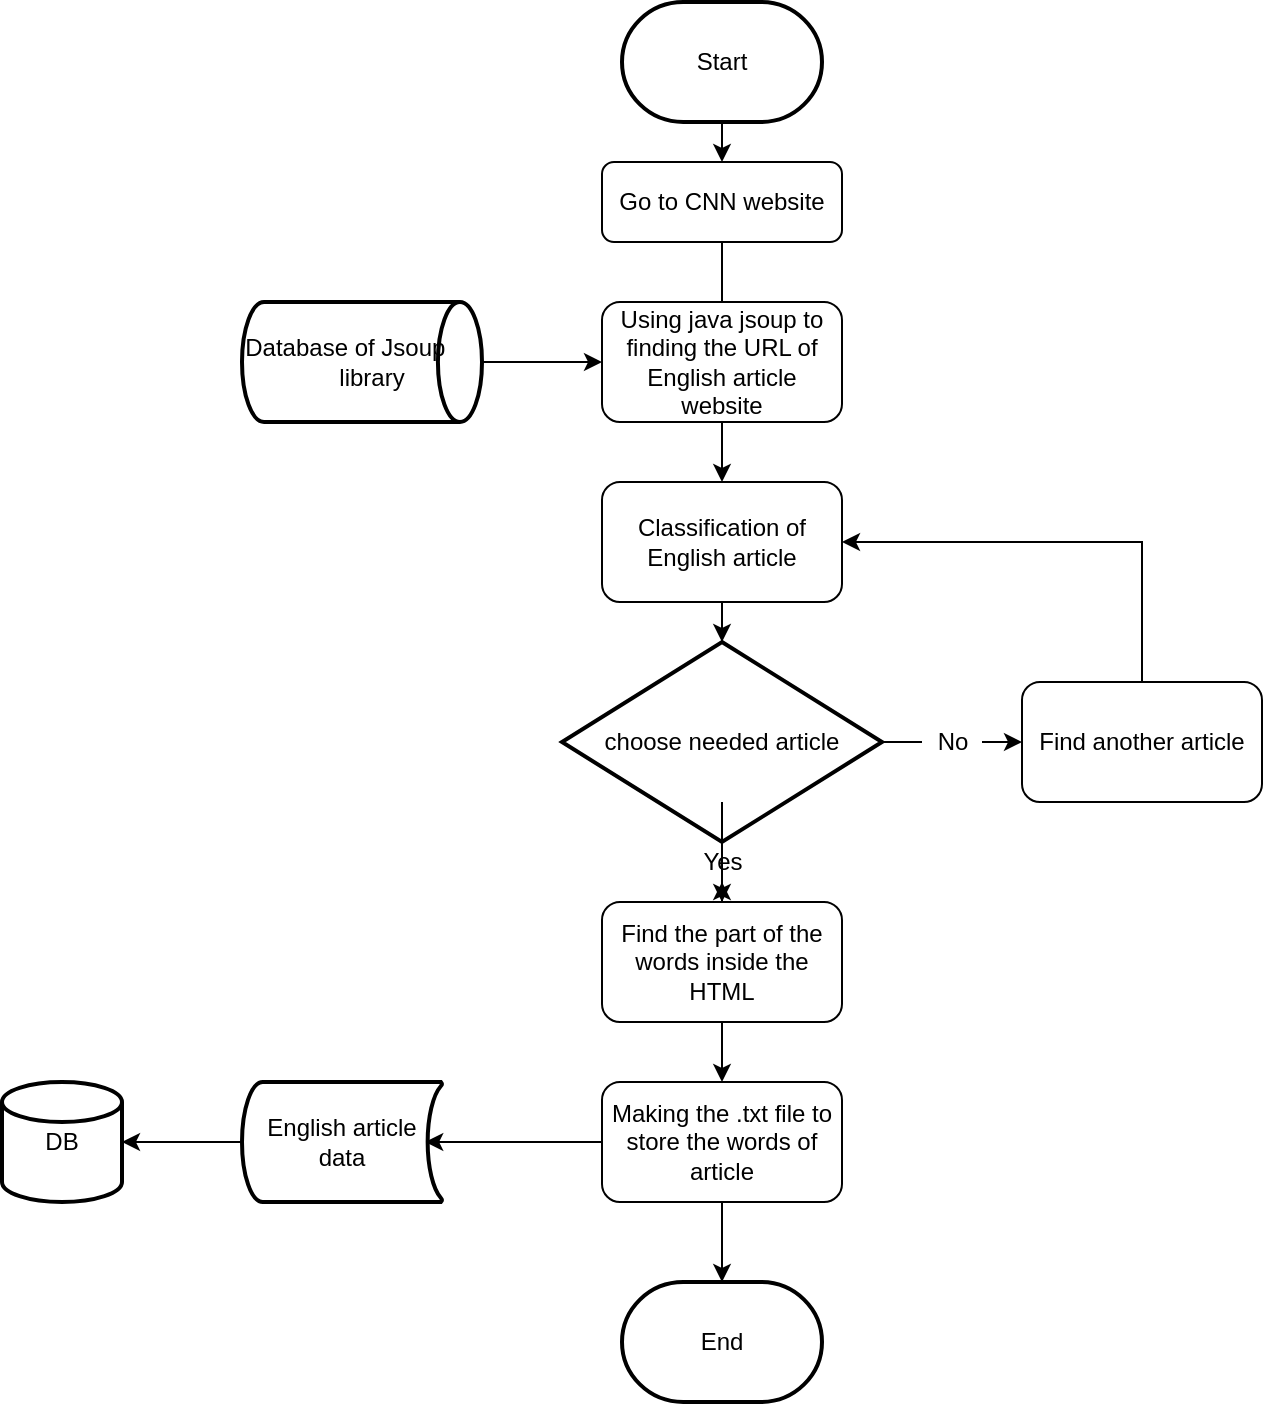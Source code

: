 <mxfile version="14.6.12" type="device"><diagram id="C5RBs43oDa-KdzZeNtuy" name="Page-1"><mxGraphModel dx="1038" dy="1714" grid="1" gridSize="10" guides="1" tooltips="1" connect="1" arrows="1" fold="1" page="1" pageScale="1" pageWidth="827" pageHeight="1169" math="0" shadow="0"><root><mxCell id="WIyWlLk6GJQsqaUBKTNV-0"/><mxCell id="WIyWlLk6GJQsqaUBKTNV-1" parent="WIyWlLk6GJQsqaUBKTNV-0"/><mxCell id="zwzft3vaYj3UDNgLbiCk-2" value="" style="edgeStyle=orthogonalEdgeStyle;rounded=0;orthogonalLoop=1;jettySize=auto;html=1;entryX=0.5;entryY=0;entryDx=0;entryDy=0;" edge="1" parent="WIyWlLk6GJQsqaUBKTNV-1" target="zwzft3vaYj3UDNgLbiCk-37"><mxGeometry relative="1" as="geometry"><mxPoint x="390" y="60" as="sourcePoint"/><mxPoint x="390" y="90" as="targetPoint"/></mxGeometry></mxCell><mxCell id="zwzft3vaYj3UDNgLbiCk-5" style="edgeStyle=orthogonalEdgeStyle;rounded=0;orthogonalLoop=1;jettySize=auto;html=1;exitX=0.5;exitY=1;exitDx=0;exitDy=0;" edge="1" parent="WIyWlLk6GJQsqaUBKTNV-1" source="zwzft3vaYj3UDNgLbiCk-37"><mxGeometry relative="1" as="geometry"><mxPoint x="390" y="160" as="targetPoint"/><mxPoint x="390" y="150" as="sourcePoint"/></mxGeometry></mxCell><mxCell id="zwzft3vaYj3UDNgLbiCk-4" style="edgeStyle=orthogonalEdgeStyle;rounded=0;orthogonalLoop=1;jettySize=auto;html=1;entryX=0;entryY=0.5;entryDx=0;entryDy=0;" edge="1" parent="WIyWlLk6GJQsqaUBKTNV-1" source="zwzft3vaYj3UDNgLbiCk-3" target="zwzft3vaYj3UDNgLbiCk-6"><mxGeometry relative="1" as="geometry"><mxPoint x="330" y="120" as="targetPoint"/><Array as="points"><mxPoint x="330" y="180"/><mxPoint x="330" y="180"/></Array></mxGeometry></mxCell><mxCell id="zwzft3vaYj3UDNgLbiCk-3" value="&lt;span&gt;Database of Jsoup&amp;nbsp; &amp;nbsp; &amp;nbsp; &amp;nbsp; &amp;nbsp;library&lt;/span&gt;" style="strokeWidth=2;html=1;shape=mxgraph.flowchart.direct_data;whiteSpace=wrap;" vertex="1" parent="WIyWlLk6GJQsqaUBKTNV-1"><mxGeometry x="150" y="150" width="120" height="60" as="geometry"/></mxCell><mxCell id="zwzft3vaYj3UDNgLbiCk-38" style="edgeStyle=orthogonalEdgeStyle;rounded=0;orthogonalLoop=1;jettySize=auto;html=1;exitX=0.5;exitY=1;exitDx=0;exitDy=0;entryX=0.5;entryY=0;entryDx=0;entryDy=0;" edge="1" parent="WIyWlLk6GJQsqaUBKTNV-1" source="zwzft3vaYj3UDNgLbiCk-6" target="zwzft3vaYj3UDNgLbiCk-7"><mxGeometry relative="1" as="geometry"/></mxCell><mxCell id="zwzft3vaYj3UDNgLbiCk-6" value="&lt;span&gt;Using java jsoup to finding the URL of English article website&lt;/span&gt;" style="rounded=1;whiteSpace=wrap;html=1;" vertex="1" parent="WIyWlLk6GJQsqaUBKTNV-1"><mxGeometry x="330" y="150" width="120" height="60" as="geometry"/></mxCell><mxCell id="zwzft3vaYj3UDNgLbiCk-10" style="edgeStyle=orthogonalEdgeStyle;rounded=0;orthogonalLoop=1;jettySize=auto;html=1;entryX=0.5;entryY=0;entryDx=0;entryDy=0;entryPerimeter=0;" edge="1" parent="WIyWlLk6GJQsqaUBKTNV-1" source="zwzft3vaYj3UDNgLbiCk-7" target="zwzft3vaYj3UDNgLbiCk-9"><mxGeometry relative="1" as="geometry"/></mxCell><mxCell id="zwzft3vaYj3UDNgLbiCk-7" value="&lt;span&gt;Classification of English&amp;nbsp;article&lt;/span&gt;" style="rounded=1;whiteSpace=wrap;html=1;" vertex="1" parent="WIyWlLk6GJQsqaUBKTNV-1"><mxGeometry x="330" y="240" width="120" height="60" as="geometry"/></mxCell><mxCell id="zwzft3vaYj3UDNgLbiCk-15" style="edgeStyle=orthogonalEdgeStyle;rounded=0;orthogonalLoop=1;jettySize=auto;html=1;fontStyle=0;startArrow=none;" edge="1" parent="WIyWlLk6GJQsqaUBKTNV-1" source="zwzft3vaYj3UDNgLbiCk-16" target="zwzft3vaYj3UDNgLbiCk-14"><mxGeometry relative="1" as="geometry"><Array as="points"><mxPoint x="500" y="370"/></Array></mxGeometry></mxCell><mxCell id="zwzft3vaYj3UDNgLbiCk-19" value="" style="edgeStyle=orthogonalEdgeStyle;rounded=0;orthogonalLoop=1;jettySize=auto;html=1;startArrow=none;" edge="1" parent="WIyWlLk6GJQsqaUBKTNV-1" source="zwzft3vaYj3UDNgLbiCk-20" target="zwzft3vaYj3UDNgLbiCk-18"><mxGeometry relative="1" as="geometry"/></mxCell><mxCell id="zwzft3vaYj3UDNgLbiCk-9" value="&lt;span&gt;choose needed article&lt;/span&gt;" style="strokeWidth=2;html=1;shape=mxgraph.flowchart.decision;whiteSpace=wrap;" vertex="1" parent="WIyWlLk6GJQsqaUBKTNV-1"><mxGeometry x="310" y="320" width="160" height="100" as="geometry"/></mxCell><mxCell id="zwzft3vaYj3UDNgLbiCk-22" style="edgeStyle=orthogonalEdgeStyle;rounded=0;orthogonalLoop=1;jettySize=auto;html=1;entryX=1;entryY=0.5;entryDx=0;entryDy=0;" edge="1" parent="WIyWlLk6GJQsqaUBKTNV-1" source="zwzft3vaYj3UDNgLbiCk-14" target="zwzft3vaYj3UDNgLbiCk-7"><mxGeometry relative="1" as="geometry"><Array as="points"><mxPoint x="600" y="270"/></Array></mxGeometry></mxCell><mxCell id="zwzft3vaYj3UDNgLbiCk-14" value="&lt;span&gt;Find another article&lt;/span&gt;" style="rounded=1;whiteSpace=wrap;html=1;" vertex="1" parent="WIyWlLk6GJQsqaUBKTNV-1"><mxGeometry x="540" y="340" width="120" height="60" as="geometry"/></mxCell><mxCell id="zwzft3vaYj3UDNgLbiCk-16" value="No" style="text;html=1;align=center;verticalAlign=middle;resizable=0;points=[];autosize=1;strokeColor=none;" vertex="1" parent="WIyWlLk6GJQsqaUBKTNV-1"><mxGeometry x="490" y="360" width="30" height="20" as="geometry"/></mxCell><mxCell id="zwzft3vaYj3UDNgLbiCk-17" value="" style="edgeStyle=orthogonalEdgeStyle;rounded=0;orthogonalLoop=1;jettySize=auto;html=1;fontStyle=0;endArrow=none;" edge="1" parent="WIyWlLk6GJQsqaUBKTNV-1" source="zwzft3vaYj3UDNgLbiCk-9" target="zwzft3vaYj3UDNgLbiCk-16"><mxGeometry relative="1" as="geometry"><mxPoint x="470" y="340" as="sourcePoint"/><mxPoint x="540" y="340" as="targetPoint"/><Array as="points"/></mxGeometry></mxCell><mxCell id="zwzft3vaYj3UDNgLbiCk-24" value="" style="edgeStyle=orthogonalEdgeStyle;rounded=0;orthogonalLoop=1;jettySize=auto;html=1;" edge="1" parent="WIyWlLk6GJQsqaUBKTNV-1" source="zwzft3vaYj3UDNgLbiCk-18" target="zwzft3vaYj3UDNgLbiCk-23"><mxGeometry relative="1" as="geometry"/></mxCell><mxCell id="zwzft3vaYj3UDNgLbiCk-35" value="" style="edgeStyle=orthogonalEdgeStyle;rounded=0;orthogonalLoop=1;jettySize=auto;html=1;" edge="1" parent="WIyWlLk6GJQsqaUBKTNV-1" source="zwzft3vaYj3UDNgLbiCk-18" target="zwzft3vaYj3UDNgLbiCk-20"><mxGeometry relative="1" as="geometry"/></mxCell><mxCell id="zwzft3vaYj3UDNgLbiCk-18" value="&lt;span&gt;Find the part of the words inside the HTML&lt;/span&gt;" style="rounded=1;whiteSpace=wrap;html=1;" vertex="1" parent="WIyWlLk6GJQsqaUBKTNV-1"><mxGeometry x="330" y="450" width="120" height="60" as="geometry"/></mxCell><mxCell id="zwzft3vaYj3UDNgLbiCk-20" value="Yes" style="text;html=1;align=center;verticalAlign=middle;resizable=0;points=[];autosize=1;strokeColor=none;" vertex="1" parent="WIyWlLk6GJQsqaUBKTNV-1"><mxGeometry x="375" y="420" width="30" height="20" as="geometry"/></mxCell><mxCell id="zwzft3vaYj3UDNgLbiCk-21" value="" style="edgeStyle=orthogonalEdgeStyle;rounded=0;orthogonalLoop=1;jettySize=auto;html=1;endArrow=none;" edge="1" parent="WIyWlLk6GJQsqaUBKTNV-1" source="zwzft3vaYj3UDNgLbiCk-9" target="zwzft3vaYj3UDNgLbiCk-20"><mxGeometry relative="1" as="geometry"><mxPoint x="390" y="390" as="sourcePoint"/><mxPoint x="390" y="430" as="targetPoint"/></mxGeometry></mxCell><mxCell id="zwzft3vaYj3UDNgLbiCk-26" value="" style="edgeStyle=orthogonalEdgeStyle;rounded=0;orthogonalLoop=1;jettySize=auto;html=1;" edge="1" parent="WIyWlLk6GJQsqaUBKTNV-1" source="zwzft3vaYj3UDNgLbiCk-23"><mxGeometry relative="1" as="geometry"><mxPoint x="241.6" y="570" as="targetPoint"/></mxGeometry></mxCell><mxCell id="zwzft3vaYj3UDNgLbiCk-28" value="" style="edgeStyle=orthogonalEdgeStyle;rounded=0;orthogonalLoop=1;jettySize=auto;html=1;" edge="1" parent="WIyWlLk6GJQsqaUBKTNV-1" source="zwzft3vaYj3UDNgLbiCk-23"><mxGeometry relative="1" as="geometry"><mxPoint x="390" y="640" as="targetPoint"/></mxGeometry></mxCell><mxCell id="zwzft3vaYj3UDNgLbiCk-23" value="&lt;span&gt;Making the .txt file to store the words of article&lt;/span&gt;" style="rounded=1;whiteSpace=wrap;html=1;" vertex="1" parent="WIyWlLk6GJQsqaUBKTNV-1"><mxGeometry x="330" y="540" width="120" height="60" as="geometry"/></mxCell><mxCell id="zwzft3vaYj3UDNgLbiCk-32" value="" style="edgeStyle=orthogonalEdgeStyle;rounded=0;orthogonalLoop=1;jettySize=auto;html=1;" edge="1" parent="WIyWlLk6GJQsqaUBKTNV-1" source="zwzft3vaYj3UDNgLbiCk-30" target="zwzft3vaYj3UDNgLbiCk-31"><mxGeometry relative="1" as="geometry"/></mxCell><mxCell id="zwzft3vaYj3UDNgLbiCk-30" value="&lt;span&gt;English article data&lt;/span&gt;" style="strokeWidth=2;html=1;shape=mxgraph.flowchart.stored_data;whiteSpace=wrap;" vertex="1" parent="WIyWlLk6GJQsqaUBKTNV-1"><mxGeometry x="150" y="540" width="100" height="60" as="geometry"/></mxCell><mxCell id="zwzft3vaYj3UDNgLbiCk-31" value="DB" style="strokeWidth=2;html=1;shape=mxgraph.flowchart.database;whiteSpace=wrap;" vertex="1" parent="WIyWlLk6GJQsqaUBKTNV-1"><mxGeometry x="30" y="540" width="60" height="60" as="geometry"/></mxCell><mxCell id="zwzft3vaYj3UDNgLbiCk-33" value="&lt;span&gt;End&lt;/span&gt;" style="strokeWidth=2;html=1;shape=mxgraph.flowchart.terminator;whiteSpace=wrap;" vertex="1" parent="WIyWlLk6GJQsqaUBKTNV-1"><mxGeometry x="340" y="640" width="100" height="60" as="geometry"/></mxCell><mxCell id="zwzft3vaYj3UDNgLbiCk-34" value="Start" style="strokeWidth=2;html=1;shape=mxgraph.flowchart.terminator;whiteSpace=wrap;" vertex="1" parent="WIyWlLk6GJQsqaUBKTNV-1"><mxGeometry x="340" width="100" height="60" as="geometry"/></mxCell><mxCell id="zwzft3vaYj3UDNgLbiCk-37" value="Go to CNN website" style="rounded=1;whiteSpace=wrap;html=1;" vertex="1" parent="WIyWlLk6GJQsqaUBKTNV-1"><mxGeometry x="330" y="80" width="120" height="40" as="geometry"/></mxCell></root></mxGraphModel></diagram></mxfile>